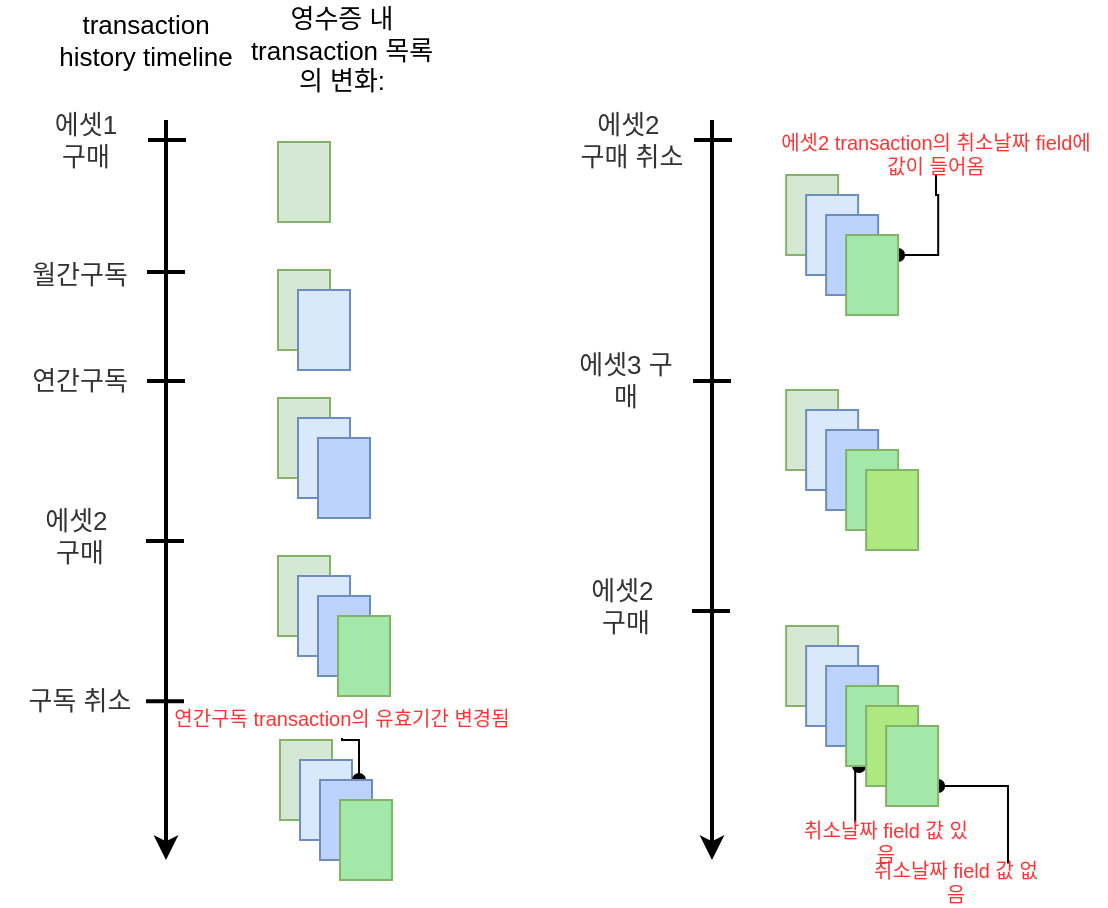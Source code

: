<mxfile version="10.7.7" type="github"><diagram id="or2dIlbdhkYhTUdOAJRr" name="Page-1"><mxGraphModel dx="588" dy="406" grid="1" gridSize="10" guides="1" tooltips="1" connect="1" arrows="1" fold="1" page="1" pageScale="1" pageWidth="850" pageHeight="1100" math="0" shadow="0"><root><mxCell id="0"/><mxCell id="1" parent="0"/><mxCell id="DPcw5pej5LAEFp9lbWo5-1" value="" style="endArrow=classic;html=1;strokeWidth=2;endFill=1;" edge="1" parent="1"><mxGeometry width="50" height="50" relative="1" as="geometry"><mxPoint x="140" y="160" as="sourcePoint"/><mxPoint x="140" y="530" as="targetPoint"/></mxGeometry></mxCell><mxCell id="DPcw5pej5LAEFp9lbWo5-2" value="" style="endArrow=none;html=1;strokeWidth=2;" edge="1" parent="1"><mxGeometry width="50" height="50" relative="1" as="geometry"><mxPoint x="131" y="170" as="sourcePoint"/><mxPoint x="150" y="170" as="targetPoint"/></mxGeometry></mxCell><mxCell id="DPcw5pej5LAEFp9lbWo5-5" value="&lt;font color=&quot;#333333&quot; style=&quot;font-size: 13px&quot;&gt;에셋1 &lt;br style=&quot;font-size: 13px&quot;&gt;구매&lt;/font&gt;" style="text;html=1;strokeColor=none;fillColor=none;align=center;verticalAlign=middle;whiteSpace=wrap;rounded=0;fontSize=13;" vertex="1" parent="1"><mxGeometry x="70" y="160" width="60" height="20" as="geometry"/></mxCell><mxCell id="DPcw5pej5LAEFp9lbWo5-6" value="&lt;font color=&quot;#333333&quot; style=&quot;font-size: 13px;&quot;&gt;&lt;span style=&quot;font-size: 13px;&quot;&gt;월간구독&lt;/span&gt;&lt;/font&gt;" style="text;html=1;strokeColor=none;fillColor=none;align=center;verticalAlign=middle;whiteSpace=wrap;rounded=0;fontSize=13;" vertex="1" parent="1"><mxGeometry x="67" y="226.5" width="60" height="20" as="geometry"/></mxCell><mxCell id="DPcw5pej5LAEFp9lbWo5-20" value="&lt;font color=&quot;#333333&quot; style=&quot;font-size: 13px;&quot;&gt;&lt;span style=&quot;font-size: 13px;&quot;&gt;연간구독&lt;/span&gt;&lt;/font&gt;" style="text;html=1;strokeColor=none;fillColor=none;align=center;verticalAlign=middle;whiteSpace=wrap;rounded=0;fontSize=13;" vertex="1" parent="1"><mxGeometry x="67" y="280" width="60" height="20" as="geometry"/></mxCell><mxCell id="DPcw5pej5LAEFp9lbWo5-21" value="&lt;font color=&quot;#333333&quot; style=&quot;font-size: 13px&quot;&gt;에셋2&amp;nbsp;&lt;br style=&quot;font-size: 13px&quot;&gt;구매&lt;/font&gt;" style="text;html=1;strokeColor=none;fillColor=none;align=center;verticalAlign=middle;whiteSpace=wrap;rounded=0;fontSize=13;" vertex="1" parent="1"><mxGeometry x="57" y="358" width="80" height="20" as="geometry"/></mxCell><mxCell id="DPcw5pej5LAEFp9lbWo5-28" value="&lt;font color=&quot;#333333&quot; style=&quot;font-size: 13px;&quot;&gt;&lt;span style=&quot;font-size: 13px;&quot;&gt;구독 취소&lt;/span&gt;&lt;/font&gt;" style="text;html=1;strokeColor=none;fillColor=none;align=center;verticalAlign=middle;whiteSpace=wrap;rounded=0;fontSize=13;" vertex="1" parent="1"><mxGeometry x="57" y="440" width="80" height="20" as="geometry"/></mxCell><mxCell id="DPcw5pej5LAEFp9lbWo5-34" value="영수증 내 transaction 목록의 변화:" style="text;html=1;strokeColor=none;fillColor=none;align=center;verticalAlign=middle;whiteSpace=wrap;rounded=0;fontSize=13;" vertex="1" parent="1"><mxGeometry x="178" y="105" width="100" height="40" as="geometry"/></mxCell><mxCell id="DPcw5pej5LAEFp9lbWo5-35" value="transaction history timeline" style="text;html=1;strokeColor=none;fillColor=none;align=center;verticalAlign=middle;whiteSpace=wrap;rounded=0;fontSize=13;" vertex="1" parent="1"><mxGeometry x="80" y="100" width="100" height="40" as="geometry"/></mxCell><mxCell id="DPcw5pej5LAEFp9lbWo5-47" value="" style="endArrow=none;html=1;strokeWidth=2;" edge="1" parent="1"><mxGeometry width="50" height="50" relative="1" as="geometry"><mxPoint x="130" y="450.571" as="sourcePoint"/><mxPoint x="149" y="450.571" as="targetPoint"/></mxGeometry></mxCell><mxCell id="DPcw5pej5LAEFp9lbWo5-49" value="" style="endArrow=none;html=1;strokeWidth=2;" edge="1" parent="1"><mxGeometry width="50" height="50" relative="1" as="geometry"><mxPoint x="130" y="370.5" as="sourcePoint"/><mxPoint x="149" y="370.5" as="targetPoint"/></mxGeometry></mxCell><mxCell id="DPcw5pej5LAEFp9lbWo5-50" value="" style="endArrow=none;html=1;strokeWidth=2;" edge="1" parent="1"><mxGeometry width="50" height="50" relative="1" as="geometry"><mxPoint x="130.5" y="290.5" as="sourcePoint"/><mxPoint x="149.5" y="290.5" as="targetPoint"/></mxGeometry></mxCell><mxCell id="DPcw5pej5LAEFp9lbWo5-51" value="" style="endArrow=none;html=1;strokeWidth=2;" edge="1" parent="1"><mxGeometry width="50" height="50" relative="1" as="geometry"><mxPoint x="130.5" y="236" as="sourcePoint"/><mxPoint x="149.5" y="236" as="targetPoint"/></mxGeometry></mxCell><mxCell id="DPcw5pej5LAEFp9lbWo5-53" value="" style="rounded=0;whiteSpace=wrap;html=1;fontSize=13;fillColor=#d5e8d4;strokeColor=#82b366;" vertex="1" parent="1"><mxGeometry x="196" y="171" width="26" height="40" as="geometry"/></mxCell><mxCell id="DPcw5pej5LAEFp9lbWo5-54" value="" style="rounded=0;whiteSpace=wrap;html=1;fontSize=13;fillColor=#d5e8d4;strokeColor=#82b366;" vertex="1" parent="1"><mxGeometry x="196" y="235" width="26" height="40" as="geometry"/></mxCell><mxCell id="DPcw5pej5LAEFp9lbWo5-55" value="" style="rounded=0;whiteSpace=wrap;html=1;fontSize=13;fillColor=#dae8fc;strokeColor=#6c8ebf;" vertex="1" parent="1"><mxGeometry x="206" y="245" width="26" height="40" as="geometry"/></mxCell><mxCell id="DPcw5pej5LAEFp9lbWo5-56" value="" style="rounded=0;whiteSpace=wrap;html=1;fontSize=13;fillColor=#d5e8d4;strokeColor=#82b366;" vertex="1" parent="1"><mxGeometry x="196" y="299" width="26" height="40" as="geometry"/></mxCell><mxCell id="DPcw5pej5LAEFp9lbWo5-57" value="" style="rounded=0;whiteSpace=wrap;html=1;fontSize=13;fillColor=#dae8fc;strokeColor=#6c8ebf;" vertex="1" parent="1"><mxGeometry x="206" y="309" width="26" height="40" as="geometry"/></mxCell><mxCell id="DPcw5pej5LAEFp9lbWo5-58" value="" style="rounded=0;whiteSpace=wrap;html=1;fontSize=13;fillColor=#BDD2FC;strokeColor=#6c8ebf;" vertex="1" parent="1"><mxGeometry x="216" y="319" width="26" height="40" as="geometry"/></mxCell><mxCell id="DPcw5pej5LAEFp9lbWo5-61" value="" style="rounded=0;whiteSpace=wrap;html=1;fontSize=13;fillColor=#d5e8d4;strokeColor=#82b366;" vertex="1" parent="1"><mxGeometry x="196" y="378" width="26" height="40" as="geometry"/></mxCell><mxCell id="DPcw5pej5LAEFp9lbWo5-62" value="" style="rounded=0;whiteSpace=wrap;html=1;fontSize=13;fillColor=#dae8fc;strokeColor=#6c8ebf;" vertex="1" parent="1"><mxGeometry x="206" y="388" width="26" height="40" as="geometry"/></mxCell><mxCell id="DPcw5pej5LAEFp9lbWo5-63" value="" style="rounded=0;whiteSpace=wrap;html=1;fontSize=13;fillColor=#BDD2FC;strokeColor=#6c8ebf;" vertex="1" parent="1"><mxGeometry x="216" y="398" width="26" height="40" as="geometry"/></mxCell><mxCell id="DPcw5pej5LAEFp9lbWo5-64" value="" style="rounded=0;whiteSpace=wrap;html=1;fontSize=13;fillColor=#A2E8A9;strokeColor=#82b366;" vertex="1" parent="1"><mxGeometry x="226" y="408" width="26" height="40" as="geometry"/></mxCell><mxCell id="DPcw5pej5LAEFp9lbWo5-65" value="" style="rounded=0;whiteSpace=wrap;html=1;fontSize=13;fillColor=#d5e8d4;strokeColor=#82b366;" vertex="1" parent="1"><mxGeometry x="197" y="470" width="26" height="40" as="geometry"/></mxCell><mxCell id="DPcw5pej5LAEFp9lbWo5-66" value="" style="rounded=0;whiteSpace=wrap;html=1;fontSize=13;fillColor=#dae8fc;strokeColor=#6c8ebf;" vertex="1" parent="1"><mxGeometry x="207" y="480" width="26" height="40" as="geometry"/></mxCell><mxCell id="DPcw5pej5LAEFp9lbWo5-72" style="edgeStyle=orthogonalEdgeStyle;rounded=0;orthogonalLoop=1;jettySize=auto;html=1;exitX=0.75;exitY=0;exitDx=0;exitDy=0;startArrow=oval;startFill=1;endArrow=none;endFill=0;strokeWidth=1;fontSize=13;fontColor=#FF3333;jumpSize=4;" edge="1" parent="1" source="DPcw5pej5LAEFp9lbWo5-67" target="DPcw5pej5LAEFp9lbWo5-69"><mxGeometry relative="1" as="geometry"/></mxCell><mxCell id="DPcw5pej5LAEFp9lbWo5-67" value="" style="rounded=0;whiteSpace=wrap;html=1;fontSize=13;fillColor=#BDD2FC;strokeColor=#6c8ebf;" vertex="1" parent="1"><mxGeometry x="217" y="490" width="26" height="40" as="geometry"/></mxCell><mxCell id="DPcw5pej5LAEFp9lbWo5-68" value="" style="rounded=0;whiteSpace=wrap;html=1;fontSize=13;fillColor=#A2E8A9;strokeColor=#82b366;" vertex="1" parent="1"><mxGeometry x="227" y="500" width="26" height="40" as="geometry"/></mxCell><mxCell id="DPcw5pej5LAEFp9lbWo5-69" value="&lt;font style=&quot;font-size: 10px;&quot;&gt;&lt;span style=&quot;font-size: 10px;&quot;&gt;연간구독 transaction의 유효기간 변경됨&lt;/span&gt;&lt;/font&gt;" style="text;html=1;strokeColor=none;fillColor=none;align=center;verticalAlign=middle;whiteSpace=wrap;rounded=0;fontSize=10;fontColor=#FF3333;" vertex="1" parent="1"><mxGeometry x="143" y="448" width="170" height="21" as="geometry"/></mxCell><mxCell id="DPcw5pej5LAEFp9lbWo5-73" value="" style="endArrow=classic;html=1;strokeWidth=2;endFill=1;" edge="1" parent="1"><mxGeometry width="50" height="50" relative="1" as="geometry"><mxPoint x="413" y="160" as="sourcePoint"/><mxPoint x="413" y="530" as="targetPoint"/></mxGeometry></mxCell><mxCell id="DPcw5pej5LAEFp9lbWo5-74" value="" style="endArrow=none;html=1;strokeWidth=2;" edge="1" parent="1"><mxGeometry width="50" height="50" relative="1" as="geometry"><mxPoint x="404" y="170" as="sourcePoint"/><mxPoint x="423" y="170" as="targetPoint"/></mxGeometry></mxCell><mxCell id="DPcw5pej5LAEFp9lbWo5-75" value="&lt;font color=&quot;#333333&quot; style=&quot;font-size: 13px&quot;&gt;에셋2&amp;nbsp;&lt;br style=&quot;font-size: 13px&quot;&gt;구매 취소&lt;/font&gt;" style="text;html=1;strokeColor=none;fillColor=none;align=center;verticalAlign=middle;whiteSpace=wrap;rounded=0;fontSize=13;" vertex="1" parent="1"><mxGeometry x="343" y="160" width="60" height="20" as="geometry"/></mxCell><mxCell id="DPcw5pej5LAEFp9lbWo5-77" value="&lt;font color=&quot;#333333&quot;&gt;&lt;span&gt;에셋3 구매&lt;/span&gt;&lt;/font&gt;" style="text;html=1;strokeColor=none;fillColor=none;align=center;verticalAlign=middle;whiteSpace=wrap;rounded=0;fontSize=13;" vertex="1" parent="1"><mxGeometry x="340" y="280" width="60" height="20" as="geometry"/></mxCell><mxCell id="DPcw5pej5LAEFp9lbWo5-78" value="&lt;font color=&quot;#333333&quot; style=&quot;font-size: 13px&quot;&gt;에셋2&amp;nbsp;&lt;br style=&quot;font-size: 13px&quot;&gt;구매&lt;/font&gt;" style="text;html=1;strokeColor=none;fillColor=none;align=center;verticalAlign=middle;whiteSpace=wrap;rounded=0;fontSize=13;" vertex="1" parent="1"><mxGeometry x="330" y="393" width="80" height="20" as="geometry"/></mxCell><mxCell id="DPcw5pej5LAEFp9lbWo5-81" value="" style="endArrow=none;html=1;strokeWidth=2;" edge="1" parent="1"><mxGeometry width="50" height="50" relative="1" as="geometry"><mxPoint x="403" y="405.5" as="sourcePoint"/><mxPoint x="422" y="405.5" as="targetPoint"/></mxGeometry></mxCell><mxCell id="DPcw5pej5LAEFp9lbWo5-82" value="" style="endArrow=none;html=1;strokeWidth=2;" edge="1" parent="1"><mxGeometry width="50" height="50" relative="1" as="geometry"><mxPoint x="403.5" y="290.5" as="sourcePoint"/><mxPoint x="422.5" y="290.5" as="targetPoint"/></mxGeometry></mxCell><mxCell id="DPcw5pej5LAEFp9lbWo5-84" value="" style="rounded=0;whiteSpace=wrap;html=1;fontSize=13;fillColor=#d5e8d4;strokeColor=#82b366;" vertex="1" parent="1"><mxGeometry x="450.069" y="187.5" width="26" height="40" as="geometry"/></mxCell><mxCell id="DPcw5pej5LAEFp9lbWo5-85" value="" style="rounded=0;whiteSpace=wrap;html=1;fontSize=13;fillColor=#dae8fc;strokeColor=#6c8ebf;" vertex="1" parent="1"><mxGeometry x="460.069" y="197.5" width="26" height="40" as="geometry"/></mxCell><mxCell id="DPcw5pej5LAEFp9lbWo5-86" value="" style="rounded=0;whiteSpace=wrap;html=1;fontSize=13;fillColor=#BDD2FC;strokeColor=#6c8ebf;" vertex="1" parent="1"><mxGeometry x="470.069" y="207.5" width="26" height="40" as="geometry"/></mxCell><mxCell id="DPcw5pej5LAEFp9lbWo5-89" style="edgeStyle=orthogonalEdgeStyle;rounded=0;jumpSize=3;orthogonalLoop=1;jettySize=auto;html=1;exitX=1;exitY=0.25;exitDx=0;exitDy=0;entryX=0.5;entryY=1;entryDx=0;entryDy=0;startArrow=oval;startFill=1;endArrow=none;endFill=0;strokeWidth=1;fontSize=10;fontColor=#FF3333;" edge="1" parent="1" source="DPcw5pej5LAEFp9lbWo5-87" target="DPcw5pej5LAEFp9lbWo5-88"><mxGeometry relative="1" as="geometry"/></mxCell><mxCell id="DPcw5pej5LAEFp9lbWo5-87" value="" style="rounded=0;whiteSpace=wrap;html=1;fontSize=13;fillColor=#A2E8A9;strokeColor=#82b366;" vertex="1" parent="1"><mxGeometry x="480.069" y="217.5" width="26" height="40" as="geometry"/></mxCell><mxCell id="DPcw5pej5LAEFp9lbWo5-88" value="에셋2 transaction의 취소날짜 field에 &amp;nbsp;값이 들어옴&amp;nbsp;" style="text;html=1;strokeColor=none;fillColor=none;align=center;verticalAlign=middle;whiteSpace=wrap;rounded=0;fontSize=10;fontColor=#FF3333;" vertex="1" parent="1"><mxGeometry x="440" y="166.5" width="170" height="21" as="geometry"/></mxCell><mxCell id="DPcw5pej5LAEFp9lbWo5-90" value="" style="rounded=0;whiteSpace=wrap;html=1;fontSize=13;fillColor=#d5e8d4;strokeColor=#82b366;" vertex="1" parent="1"><mxGeometry x="450.069" y="295" width="26" height="40" as="geometry"/></mxCell><mxCell id="DPcw5pej5LAEFp9lbWo5-91" value="" style="rounded=0;whiteSpace=wrap;html=1;fontSize=13;fillColor=#dae8fc;strokeColor=#6c8ebf;" vertex="1" parent="1"><mxGeometry x="460.069" y="305" width="26" height="40" as="geometry"/></mxCell><mxCell id="DPcw5pej5LAEFp9lbWo5-92" value="" style="rounded=0;whiteSpace=wrap;html=1;fontSize=13;fillColor=#BDD2FC;strokeColor=#6c8ebf;" vertex="1" parent="1"><mxGeometry x="470.069" y="315" width="26" height="40" as="geometry"/></mxCell><mxCell id="DPcw5pej5LAEFp9lbWo5-93" value="" style="rounded=0;whiteSpace=wrap;html=1;fontSize=13;fillColor=#A2E8A9;strokeColor=#82b366;" vertex="1" parent="1"><mxGeometry x="480.069" y="325" width="26" height="40" as="geometry"/></mxCell><mxCell id="DPcw5pej5LAEFp9lbWo5-94" value="" style="rounded=0;whiteSpace=wrap;html=1;fontSize=13;fillColor=#ADE880;strokeColor=#82b366;" vertex="1" parent="1"><mxGeometry x="490.069" y="335" width="26" height="40" as="geometry"/></mxCell><mxCell id="DPcw5pej5LAEFp9lbWo5-95" value="" style="rounded=0;whiteSpace=wrap;html=1;fontSize=13;fillColor=#d5e8d4;strokeColor=#82b366;" vertex="1" parent="1"><mxGeometry x="450.069" y="413" width="26" height="40" as="geometry"/></mxCell><mxCell id="DPcw5pej5LAEFp9lbWo5-96" value="" style="rounded=0;whiteSpace=wrap;html=1;fontSize=13;fillColor=#dae8fc;strokeColor=#6c8ebf;" vertex="1" parent="1"><mxGeometry x="460.069" y="423" width="26" height="40" as="geometry"/></mxCell><mxCell id="DPcw5pej5LAEFp9lbWo5-97" value="" style="rounded=0;whiteSpace=wrap;html=1;fontSize=13;fillColor=#BDD2FC;strokeColor=#6c8ebf;" vertex="1" parent="1"><mxGeometry x="470.069" y="433" width="26" height="40" as="geometry"/></mxCell><mxCell id="DPcw5pej5LAEFp9lbWo5-104" style="edgeStyle=orthogonalEdgeStyle;rounded=0;jumpSize=3;orthogonalLoop=1;jettySize=auto;html=1;exitX=0.25;exitY=1;exitDx=0;exitDy=0;entryX=0.329;entryY=0.067;entryDx=0;entryDy=0;entryPerimeter=0;startArrow=oval;startFill=1;endArrow=none;endFill=0;strokeWidth=1;fontSize=10;fontColor=#FF3333;" edge="1" parent="1" source="DPcw5pej5LAEFp9lbWo5-98" target="DPcw5pej5LAEFp9lbWo5-101"><mxGeometry relative="1" as="geometry"/></mxCell><mxCell id="DPcw5pej5LAEFp9lbWo5-98" value="" style="rounded=0;whiteSpace=wrap;html=1;fontSize=13;fillColor=#A2E8A9;strokeColor=#82b366;" vertex="1" parent="1"><mxGeometry x="480.069" y="443" width="26" height="40" as="geometry"/></mxCell><mxCell id="DPcw5pej5LAEFp9lbWo5-99" value="" style="rounded=0;whiteSpace=wrap;html=1;fontSize=13;fillColor=#ADE880;strokeColor=#82b366;" vertex="1" parent="1"><mxGeometry x="490.069" y="453" width="26" height="40" as="geometry"/></mxCell><mxCell id="DPcw5pej5LAEFp9lbWo5-105" style="edgeStyle=orthogonalEdgeStyle;rounded=0;jumpSize=3;orthogonalLoop=1;jettySize=auto;html=1;exitX=1;exitY=0.75;exitDx=0;exitDy=0;entryX=0.789;entryY=0.062;entryDx=0;entryDy=0;entryPerimeter=0;startArrow=oval;startFill=1;endArrow=none;endFill=0;strokeWidth=1;fontSize=10;fontColor=#FF3333;" edge="1" parent="1" source="DPcw5pej5LAEFp9lbWo5-100" target="DPcw5pej5LAEFp9lbWo5-102"><mxGeometry relative="1" as="geometry"/></mxCell><mxCell id="DPcw5pej5LAEFp9lbWo5-100" value="" style="rounded=0;whiteSpace=wrap;html=1;fontSize=13;fillColor=#A2E8A9;strokeColor=#82b366;" vertex="1" parent="1"><mxGeometry x="500.069" y="463" width="26" height="40" as="geometry"/></mxCell><mxCell id="DPcw5pej5LAEFp9lbWo5-101" value="취소날짜 field 값 있음" style="text;html=1;strokeColor=none;fillColor=none;align=center;verticalAlign=middle;whiteSpace=wrap;rounded=0;fontSize=10;fontColor=#FF3333;" vertex="1" parent="1"><mxGeometry x="455" y="510" width="90" height="21" as="geometry"/></mxCell><mxCell id="DPcw5pej5LAEFp9lbWo5-102" value="취소날짜 field 값 없음" style="text;html=1;strokeColor=none;fillColor=none;align=center;verticalAlign=middle;whiteSpace=wrap;rounded=0;fontSize=10;fontColor=#FF3333;" vertex="1" parent="1"><mxGeometry x="490" y="530.5" width="90" height="21" as="geometry"/></mxCell></root></mxGraphModel></diagram></mxfile>